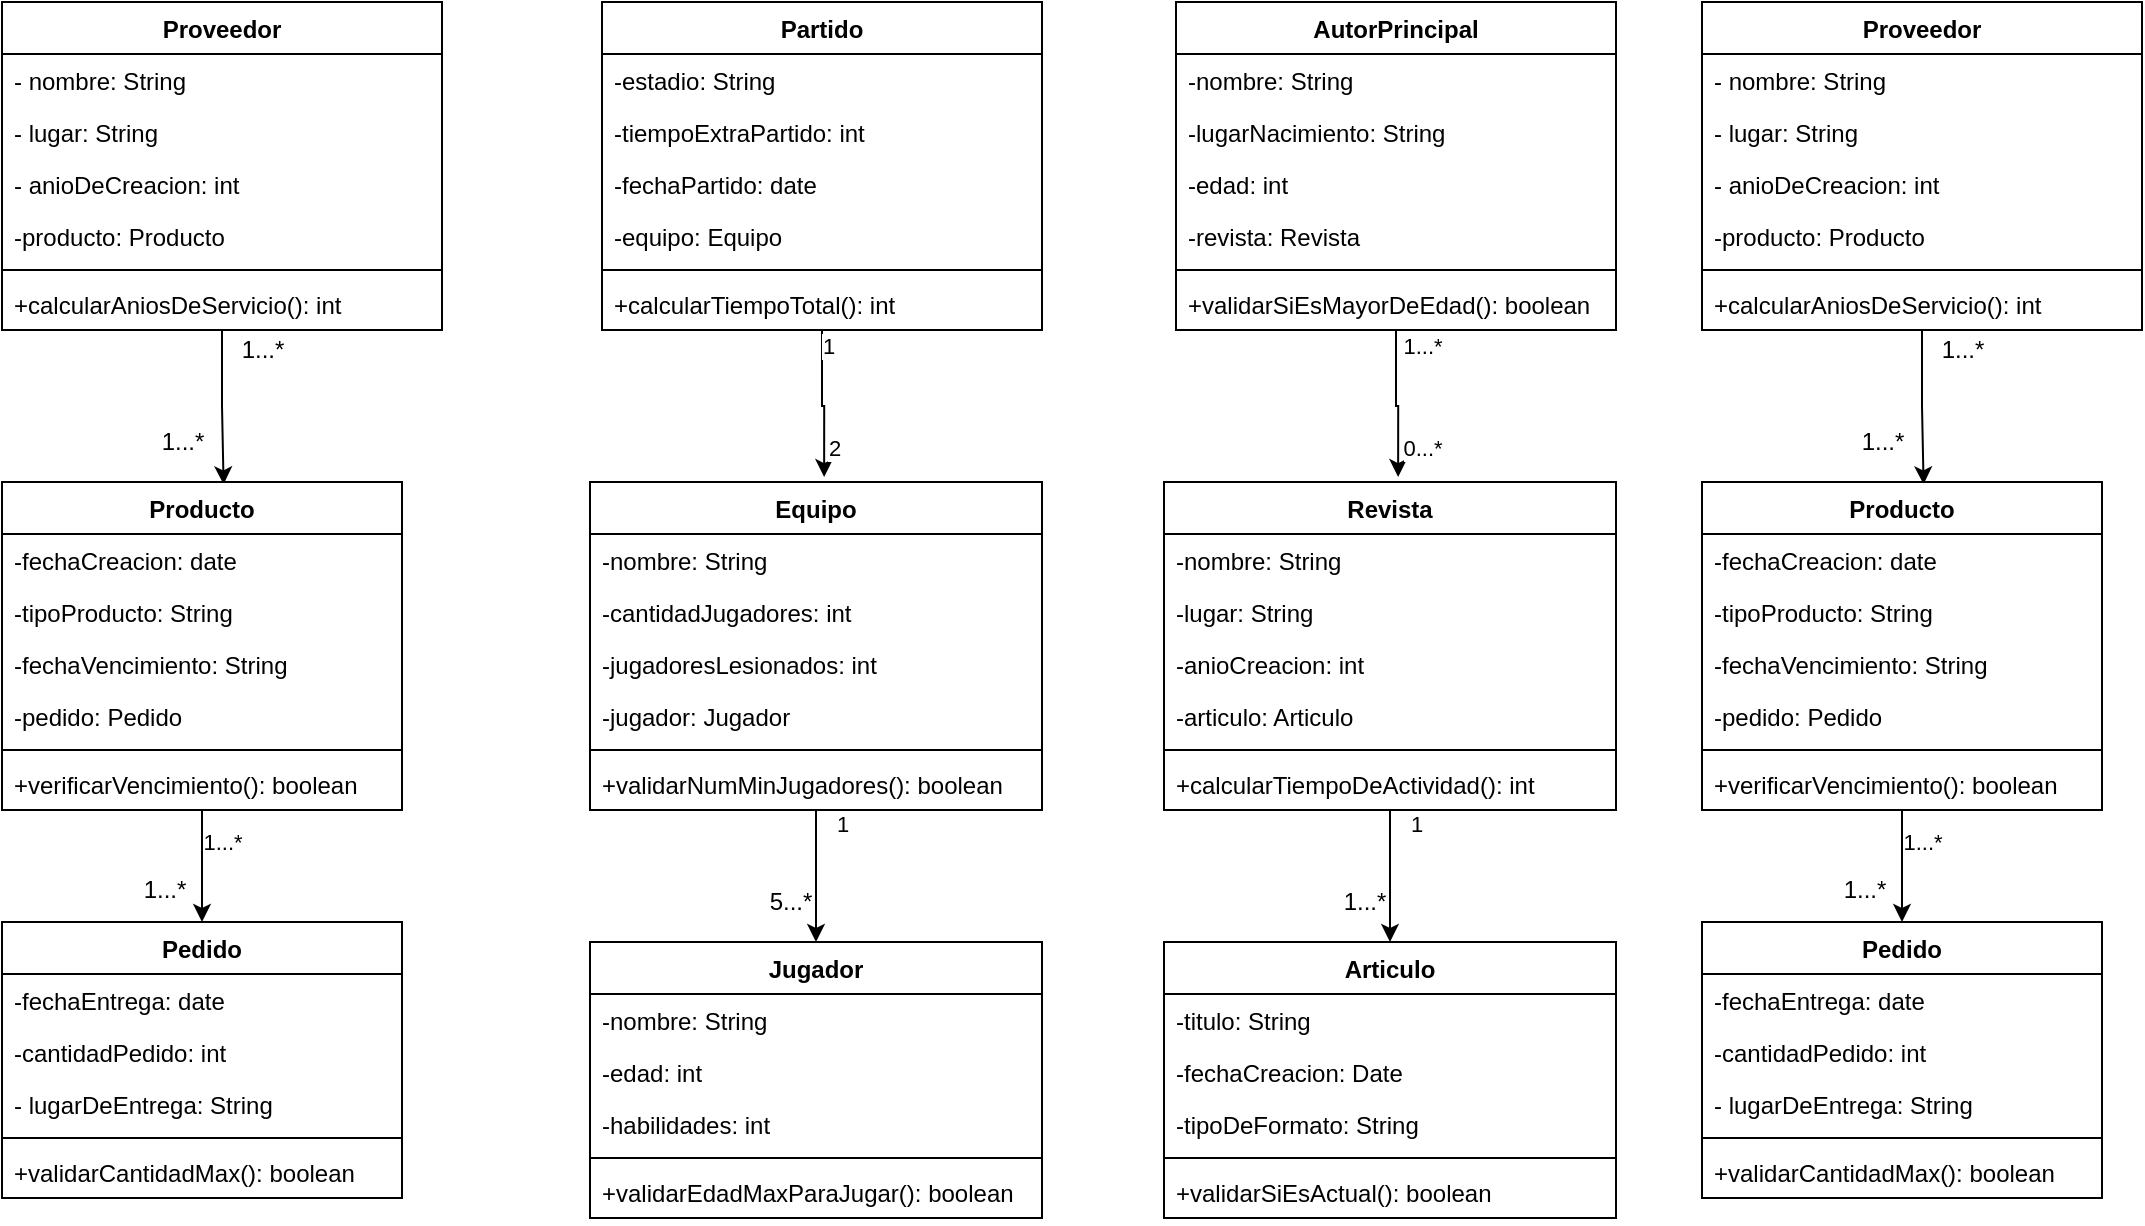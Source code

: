 <mxfile version="17.4.6" type="github">
  <diagram id="UPkm243dPNKYmcTIRX3A" name="Page-1">
    <mxGraphModel dx="1663" dy="913" grid="1" gridSize="10" guides="1" tooltips="1" connect="1" arrows="1" fold="1" page="1" pageScale="1" pageWidth="827" pageHeight="1169" math="0" shadow="0">
      <root>
        <mxCell id="0" />
        <mxCell id="1" parent="0" />
        <mxCell id="i_6UZvl-7VTedW_PygSo-46" style="edgeStyle=orthogonalEdgeStyle;rounded=0;orthogonalLoop=1;jettySize=auto;html=1;entryX=0.554;entryY=0.007;entryDx=0;entryDy=0;entryPerimeter=0;" edge="1" parent="1" source="i_6UZvl-7VTedW_PygSo-1" target="i_6UZvl-7VTedW_PygSo-5">
          <mxGeometry relative="1" as="geometry" />
        </mxCell>
        <mxCell id="i_6UZvl-7VTedW_PygSo-1" value="Proveedor" style="swimlane;fontStyle=1;align=center;verticalAlign=top;childLayout=stackLayout;horizontal=1;startSize=26;horizontalStack=0;resizeParent=1;resizeParentMax=0;resizeLast=0;collapsible=1;marginBottom=0;" vertex="1" parent="1">
          <mxGeometry x="20" y="30" width="220" height="164" as="geometry" />
        </mxCell>
        <mxCell id="i_6UZvl-7VTedW_PygSo-14" value="- nombre: String" style="text;strokeColor=none;fillColor=none;align=left;verticalAlign=top;spacingLeft=4;spacingRight=4;overflow=hidden;rotatable=0;points=[[0,0.5],[1,0.5]];portConstraint=eastwest;" vertex="1" parent="i_6UZvl-7VTedW_PygSo-1">
          <mxGeometry y="26" width="220" height="26" as="geometry" />
        </mxCell>
        <mxCell id="i_6UZvl-7VTedW_PygSo-13" value="- lugar: String" style="text;strokeColor=none;fillColor=none;align=left;verticalAlign=top;spacingLeft=4;spacingRight=4;overflow=hidden;rotatable=0;points=[[0,0.5],[1,0.5]];portConstraint=eastwest;" vertex="1" parent="i_6UZvl-7VTedW_PygSo-1">
          <mxGeometry y="52" width="220" height="26" as="geometry" />
        </mxCell>
        <mxCell id="i_6UZvl-7VTedW_PygSo-15" value="- anioDeCreacion: int" style="text;strokeColor=none;fillColor=none;align=left;verticalAlign=top;spacingLeft=4;spacingRight=4;overflow=hidden;rotatable=0;points=[[0,0.5],[1,0.5]];portConstraint=eastwest;" vertex="1" parent="i_6UZvl-7VTedW_PygSo-1">
          <mxGeometry y="78" width="220" height="26" as="geometry" />
        </mxCell>
        <mxCell id="i_6UZvl-7VTedW_PygSo-23" value="-producto: Producto" style="text;strokeColor=none;fillColor=none;align=left;verticalAlign=top;spacingLeft=4;spacingRight=4;overflow=hidden;rotatable=0;points=[[0,0.5],[1,0.5]];portConstraint=eastwest;" vertex="1" parent="i_6UZvl-7VTedW_PygSo-1">
          <mxGeometry y="104" width="220" height="26" as="geometry" />
        </mxCell>
        <mxCell id="i_6UZvl-7VTedW_PygSo-3" value="" style="line;strokeWidth=1;fillColor=none;align=left;verticalAlign=middle;spacingTop=-1;spacingLeft=3;spacingRight=3;rotatable=0;labelPosition=right;points=[];portConstraint=eastwest;" vertex="1" parent="i_6UZvl-7VTedW_PygSo-1">
          <mxGeometry y="130" width="220" height="8" as="geometry" />
        </mxCell>
        <mxCell id="i_6UZvl-7VTedW_PygSo-4" value="+calcularAniosDeServicio(): int" style="text;strokeColor=none;fillColor=none;align=left;verticalAlign=top;spacingLeft=4;spacingRight=4;overflow=hidden;rotatable=0;points=[[0,0.5],[1,0.5]];portConstraint=eastwest;" vertex="1" parent="i_6UZvl-7VTedW_PygSo-1">
          <mxGeometry y="138" width="220" height="26" as="geometry" />
        </mxCell>
        <mxCell id="i_6UZvl-7VTedW_PygSo-47" style="edgeStyle=orthogonalEdgeStyle;rounded=0;orthogonalLoop=1;jettySize=auto;html=1;entryX=0.5;entryY=0;entryDx=0;entryDy=0;" edge="1" parent="1" source="i_6UZvl-7VTedW_PygSo-5" target="i_6UZvl-7VTedW_PygSo-9">
          <mxGeometry relative="1" as="geometry" />
        </mxCell>
        <mxCell id="i_6UZvl-7VTedW_PygSo-50" value="1...*" style="edgeLabel;html=1;align=center;verticalAlign=middle;resizable=0;points=[];" vertex="1" connectable="0" parent="i_6UZvl-7VTedW_PygSo-47">
          <mxGeometry x="-0.794" y="2" relative="1" as="geometry">
            <mxPoint x="8" y="10" as="offset" />
          </mxGeometry>
        </mxCell>
        <mxCell id="i_6UZvl-7VTedW_PygSo-5" value="Producto" style="swimlane;fontStyle=1;align=center;verticalAlign=top;childLayout=stackLayout;horizontal=1;startSize=26;horizontalStack=0;resizeParent=1;resizeParentMax=0;resizeLast=0;collapsible=1;marginBottom=0;" vertex="1" parent="1">
          <mxGeometry x="20" y="270" width="200" height="164" as="geometry" />
        </mxCell>
        <mxCell id="i_6UZvl-7VTedW_PygSo-16" value="-fechaCreacion: date" style="text;strokeColor=none;fillColor=none;align=left;verticalAlign=top;spacingLeft=4;spacingRight=4;overflow=hidden;rotatable=0;points=[[0,0.5],[1,0.5]];portConstraint=eastwest;" vertex="1" parent="i_6UZvl-7VTedW_PygSo-5">
          <mxGeometry y="26" width="200" height="26" as="geometry" />
        </mxCell>
        <mxCell id="i_6UZvl-7VTedW_PygSo-17" value="-tipoProducto: String " style="text;strokeColor=none;fillColor=none;align=left;verticalAlign=top;spacingLeft=4;spacingRight=4;overflow=hidden;rotatable=0;points=[[0,0.5],[1,0.5]];portConstraint=eastwest;" vertex="1" parent="i_6UZvl-7VTedW_PygSo-5">
          <mxGeometry y="52" width="200" height="26" as="geometry" />
        </mxCell>
        <mxCell id="i_6UZvl-7VTedW_PygSo-6" value="-fechaVencimiento: String" style="text;strokeColor=none;fillColor=none;align=left;verticalAlign=top;spacingLeft=4;spacingRight=4;overflow=hidden;rotatable=0;points=[[0,0.5],[1,0.5]];portConstraint=eastwest;" vertex="1" parent="i_6UZvl-7VTedW_PygSo-5">
          <mxGeometry y="78" width="200" height="26" as="geometry" />
        </mxCell>
        <mxCell id="i_6UZvl-7VTedW_PygSo-24" value="-pedido: Pedido" style="text;strokeColor=none;fillColor=none;align=left;verticalAlign=top;spacingLeft=4;spacingRight=4;overflow=hidden;rotatable=0;points=[[0,0.5],[1,0.5]];portConstraint=eastwest;" vertex="1" parent="i_6UZvl-7VTedW_PygSo-5">
          <mxGeometry y="104" width="200" height="26" as="geometry" />
        </mxCell>
        <mxCell id="i_6UZvl-7VTedW_PygSo-7" value="" style="line;strokeWidth=1;fillColor=none;align=left;verticalAlign=middle;spacingTop=-1;spacingLeft=3;spacingRight=3;rotatable=0;labelPosition=right;points=[];portConstraint=eastwest;" vertex="1" parent="i_6UZvl-7VTedW_PygSo-5">
          <mxGeometry y="130" width="200" height="8" as="geometry" />
        </mxCell>
        <mxCell id="i_6UZvl-7VTedW_PygSo-8" value="+verificarVencimiento(): boolean" style="text;strokeColor=none;fillColor=none;align=left;verticalAlign=top;spacingLeft=4;spacingRight=4;overflow=hidden;rotatable=0;points=[[0,0.5],[1,0.5]];portConstraint=eastwest;" vertex="1" parent="i_6UZvl-7VTedW_PygSo-5">
          <mxGeometry y="138" width="200" height="26" as="geometry" />
        </mxCell>
        <mxCell id="i_6UZvl-7VTedW_PygSo-9" value="Pedido" style="swimlane;fontStyle=1;align=center;verticalAlign=top;childLayout=stackLayout;horizontal=1;startSize=26;horizontalStack=0;resizeParent=1;resizeParentMax=0;resizeLast=0;collapsible=1;marginBottom=0;" vertex="1" parent="1">
          <mxGeometry x="20" y="490" width="200" height="138" as="geometry" />
        </mxCell>
        <mxCell id="i_6UZvl-7VTedW_PygSo-18" value="-fechaEntrega: date" style="text;strokeColor=none;fillColor=none;align=left;verticalAlign=top;spacingLeft=4;spacingRight=4;overflow=hidden;rotatable=0;points=[[0,0.5],[1,0.5]];portConstraint=eastwest;" vertex="1" parent="i_6UZvl-7VTedW_PygSo-9">
          <mxGeometry y="26" width="200" height="26" as="geometry" />
        </mxCell>
        <mxCell id="i_6UZvl-7VTedW_PygSo-19" value="-cantidadPedido: int" style="text;strokeColor=none;fillColor=none;align=left;verticalAlign=top;spacingLeft=4;spacingRight=4;overflow=hidden;rotatable=0;points=[[0,0.5],[1,0.5]];portConstraint=eastwest;" vertex="1" parent="i_6UZvl-7VTedW_PygSo-9">
          <mxGeometry y="52" width="200" height="26" as="geometry" />
        </mxCell>
        <mxCell id="i_6UZvl-7VTedW_PygSo-10" value="- lugarDeEntrega: String " style="text;strokeColor=none;fillColor=none;align=left;verticalAlign=top;spacingLeft=4;spacingRight=4;overflow=hidden;rotatable=0;points=[[0,0.5],[1,0.5]];portConstraint=eastwest;" vertex="1" parent="i_6UZvl-7VTedW_PygSo-9">
          <mxGeometry y="78" width="200" height="26" as="geometry" />
        </mxCell>
        <mxCell id="i_6UZvl-7VTedW_PygSo-11" value="" style="line;strokeWidth=1;fillColor=none;align=left;verticalAlign=middle;spacingTop=-1;spacingLeft=3;spacingRight=3;rotatable=0;labelPosition=right;points=[];portConstraint=eastwest;" vertex="1" parent="i_6UZvl-7VTedW_PygSo-9">
          <mxGeometry y="104" width="200" height="8" as="geometry" />
        </mxCell>
        <mxCell id="i_6UZvl-7VTedW_PygSo-12" value="+validarCantidadMax(): boolean" style="text;strokeColor=none;fillColor=none;align=left;verticalAlign=top;spacingLeft=4;spacingRight=4;overflow=hidden;rotatable=0;points=[[0,0.5],[1,0.5]];portConstraint=eastwest;" vertex="1" parent="i_6UZvl-7VTedW_PygSo-9">
          <mxGeometry y="112" width="200" height="26" as="geometry" />
        </mxCell>
        <mxCell id="i_6UZvl-7VTedW_PygSo-53" style="edgeStyle=orthogonalEdgeStyle;rounded=0;orthogonalLoop=1;jettySize=auto;html=1;entryX=0.518;entryY=-0.015;entryDx=0;entryDy=0;entryPerimeter=0;" edge="1" parent="1" source="i_6UZvl-7VTedW_PygSo-26" target="i_6UZvl-7VTedW_PygSo-33">
          <mxGeometry relative="1" as="geometry">
            <mxPoint x="430" y="250" as="targetPoint" />
          </mxGeometry>
        </mxCell>
        <mxCell id="i_6UZvl-7VTedW_PygSo-54" value="1" style="edgeLabel;html=1;align=center;verticalAlign=middle;resizable=0;points=[];" vertex="1" connectable="0" parent="i_6UZvl-7VTedW_PygSo-53">
          <mxGeometry x="-0.796" y="3" relative="1" as="geometry">
            <mxPoint as="offset" />
          </mxGeometry>
        </mxCell>
        <mxCell id="i_6UZvl-7VTedW_PygSo-55" value="2" style="edgeLabel;html=1;align=center;verticalAlign=middle;resizable=0;points=[];" vertex="1" connectable="0" parent="i_6UZvl-7VTedW_PygSo-53">
          <mxGeometry x="0.597" y="5" relative="1" as="geometry">
            <mxPoint as="offset" />
          </mxGeometry>
        </mxCell>
        <mxCell id="i_6UZvl-7VTedW_PygSo-26" value="Partido" style="swimlane;fontStyle=1;align=center;verticalAlign=top;childLayout=stackLayout;horizontal=1;startSize=26;horizontalStack=0;resizeParent=1;resizeParentMax=0;resizeLast=0;collapsible=1;marginBottom=0;" vertex="1" parent="1">
          <mxGeometry x="320" y="30" width="220" height="164" as="geometry" />
        </mxCell>
        <mxCell id="i_6UZvl-7VTedW_PygSo-27" value="-estadio: String" style="text;strokeColor=none;fillColor=none;align=left;verticalAlign=top;spacingLeft=4;spacingRight=4;overflow=hidden;rotatable=0;points=[[0,0.5],[1,0.5]];portConstraint=eastwest;" vertex="1" parent="i_6UZvl-7VTedW_PygSo-26">
          <mxGeometry y="26" width="220" height="26" as="geometry" />
        </mxCell>
        <mxCell id="i_6UZvl-7VTedW_PygSo-28" value="-tiempoExtraPartido: int" style="text;strokeColor=none;fillColor=none;align=left;verticalAlign=top;spacingLeft=4;spacingRight=4;overflow=hidden;rotatable=0;points=[[0,0.5],[1,0.5]];portConstraint=eastwest;" vertex="1" parent="i_6UZvl-7VTedW_PygSo-26">
          <mxGeometry y="52" width="220" height="26" as="geometry" />
        </mxCell>
        <mxCell id="i_6UZvl-7VTedW_PygSo-29" value="-fechaPartido: date" style="text;strokeColor=none;fillColor=none;align=left;verticalAlign=top;spacingLeft=4;spacingRight=4;overflow=hidden;rotatable=0;points=[[0,0.5],[1,0.5]];portConstraint=eastwest;" vertex="1" parent="i_6UZvl-7VTedW_PygSo-26">
          <mxGeometry y="78" width="220" height="26" as="geometry" />
        </mxCell>
        <mxCell id="i_6UZvl-7VTedW_PygSo-30" value="-equipo: Equipo" style="text;strokeColor=none;fillColor=none;align=left;verticalAlign=top;spacingLeft=4;spacingRight=4;overflow=hidden;rotatable=0;points=[[0,0.5],[1,0.5]];portConstraint=eastwest;" vertex="1" parent="i_6UZvl-7VTedW_PygSo-26">
          <mxGeometry y="104" width="220" height="26" as="geometry" />
        </mxCell>
        <mxCell id="i_6UZvl-7VTedW_PygSo-31" value="" style="line;strokeWidth=1;fillColor=none;align=left;verticalAlign=middle;spacingTop=-1;spacingLeft=3;spacingRight=3;rotatable=0;labelPosition=right;points=[];portConstraint=eastwest;" vertex="1" parent="i_6UZvl-7VTedW_PygSo-26">
          <mxGeometry y="130" width="220" height="8" as="geometry" />
        </mxCell>
        <mxCell id="i_6UZvl-7VTedW_PygSo-32" value="+calcularTiempoTotal(): int" style="text;strokeColor=none;fillColor=none;align=left;verticalAlign=top;spacingLeft=4;spacingRight=4;overflow=hidden;rotatable=0;points=[[0,0.5],[1,0.5]];portConstraint=eastwest;" vertex="1" parent="i_6UZvl-7VTedW_PygSo-26">
          <mxGeometry y="138" width="220" height="26" as="geometry" />
        </mxCell>
        <mxCell id="i_6UZvl-7VTedW_PygSo-56" style="edgeStyle=orthogonalEdgeStyle;rounded=0;orthogonalLoop=1;jettySize=auto;html=1;entryX=0.5;entryY=0;entryDx=0;entryDy=0;" edge="1" parent="1" source="i_6UZvl-7VTedW_PygSo-33" target="i_6UZvl-7VTedW_PygSo-40">
          <mxGeometry relative="1" as="geometry" />
        </mxCell>
        <mxCell id="i_6UZvl-7VTedW_PygSo-57" value="1" style="edgeLabel;html=1;align=center;verticalAlign=middle;resizable=0;points=[];" vertex="1" connectable="0" parent="i_6UZvl-7VTedW_PygSo-56">
          <mxGeometry x="-0.783" y="3" relative="1" as="geometry">
            <mxPoint x="10" as="offset" />
          </mxGeometry>
        </mxCell>
        <mxCell id="i_6UZvl-7VTedW_PygSo-33" value="Equipo" style="swimlane;fontStyle=1;align=center;verticalAlign=top;childLayout=stackLayout;horizontal=1;startSize=26;horizontalStack=0;resizeParent=1;resizeParentMax=0;resizeLast=0;collapsible=1;marginBottom=0;" vertex="1" parent="1">
          <mxGeometry x="314" y="270" width="226" height="164" as="geometry" />
        </mxCell>
        <mxCell id="i_6UZvl-7VTedW_PygSo-34" value="-nombre: String " style="text;strokeColor=none;fillColor=none;align=left;verticalAlign=top;spacingLeft=4;spacingRight=4;overflow=hidden;rotatable=0;points=[[0,0.5],[1,0.5]];portConstraint=eastwest;" vertex="1" parent="i_6UZvl-7VTedW_PygSo-33">
          <mxGeometry y="26" width="226" height="26" as="geometry" />
        </mxCell>
        <mxCell id="i_6UZvl-7VTedW_PygSo-35" value="-cantidadJugadores: int" style="text;strokeColor=none;fillColor=none;align=left;verticalAlign=top;spacingLeft=4;spacingRight=4;overflow=hidden;rotatable=0;points=[[0,0.5],[1,0.5]];portConstraint=eastwest;" vertex="1" parent="i_6UZvl-7VTedW_PygSo-33">
          <mxGeometry y="52" width="226" height="26" as="geometry" />
        </mxCell>
        <mxCell id="i_6UZvl-7VTedW_PygSo-36" value="-jugadoresLesionados: int" style="text;strokeColor=none;fillColor=none;align=left;verticalAlign=top;spacingLeft=4;spacingRight=4;overflow=hidden;rotatable=0;points=[[0,0.5],[1,0.5]];portConstraint=eastwest;" vertex="1" parent="i_6UZvl-7VTedW_PygSo-33">
          <mxGeometry y="78" width="226" height="26" as="geometry" />
        </mxCell>
        <mxCell id="i_6UZvl-7VTedW_PygSo-37" value="-jugador: Jugador" style="text;strokeColor=none;fillColor=none;align=left;verticalAlign=top;spacingLeft=4;spacingRight=4;overflow=hidden;rotatable=0;points=[[0,0.5],[1,0.5]];portConstraint=eastwest;" vertex="1" parent="i_6UZvl-7VTedW_PygSo-33">
          <mxGeometry y="104" width="226" height="26" as="geometry" />
        </mxCell>
        <mxCell id="i_6UZvl-7VTedW_PygSo-38" value="" style="line;strokeWidth=1;fillColor=none;align=left;verticalAlign=middle;spacingTop=-1;spacingLeft=3;spacingRight=3;rotatable=0;labelPosition=right;points=[];portConstraint=eastwest;" vertex="1" parent="i_6UZvl-7VTedW_PygSo-33">
          <mxGeometry y="130" width="226" height="8" as="geometry" />
        </mxCell>
        <mxCell id="i_6UZvl-7VTedW_PygSo-39" value="+validarNumMinJugadores(): boolean" style="text;strokeColor=none;fillColor=none;align=left;verticalAlign=top;spacingLeft=4;spacingRight=4;overflow=hidden;rotatable=0;points=[[0,0.5],[1,0.5]];portConstraint=eastwest;" vertex="1" parent="i_6UZvl-7VTedW_PygSo-33">
          <mxGeometry y="138" width="226" height="26" as="geometry" />
        </mxCell>
        <mxCell id="i_6UZvl-7VTedW_PygSo-40" value="Jugador" style="swimlane;fontStyle=1;align=center;verticalAlign=top;childLayout=stackLayout;horizontal=1;startSize=26;horizontalStack=0;resizeParent=1;resizeParentMax=0;resizeLast=0;collapsible=1;marginBottom=0;" vertex="1" parent="1">
          <mxGeometry x="314" y="500" width="226" height="138" as="geometry" />
        </mxCell>
        <mxCell id="i_6UZvl-7VTedW_PygSo-41" value="-nombre: String" style="text;strokeColor=none;fillColor=none;align=left;verticalAlign=top;spacingLeft=4;spacingRight=4;overflow=hidden;rotatable=0;points=[[0,0.5],[1,0.5]];portConstraint=eastwest;" vertex="1" parent="i_6UZvl-7VTedW_PygSo-40">
          <mxGeometry y="26" width="226" height="26" as="geometry" />
        </mxCell>
        <mxCell id="i_6UZvl-7VTedW_PygSo-42" value="-edad: int" style="text;strokeColor=none;fillColor=none;align=left;verticalAlign=top;spacingLeft=4;spacingRight=4;overflow=hidden;rotatable=0;points=[[0,0.5],[1,0.5]];portConstraint=eastwest;" vertex="1" parent="i_6UZvl-7VTedW_PygSo-40">
          <mxGeometry y="52" width="226" height="26" as="geometry" />
        </mxCell>
        <mxCell id="i_6UZvl-7VTedW_PygSo-43" value="-habilidades: int" style="text;strokeColor=none;fillColor=none;align=left;verticalAlign=top;spacingLeft=4;spacingRight=4;overflow=hidden;rotatable=0;points=[[0,0.5],[1,0.5]];portConstraint=eastwest;" vertex="1" parent="i_6UZvl-7VTedW_PygSo-40">
          <mxGeometry y="78" width="226" height="26" as="geometry" />
        </mxCell>
        <mxCell id="i_6UZvl-7VTedW_PygSo-44" value="" style="line;strokeWidth=1;fillColor=none;align=left;verticalAlign=middle;spacingTop=-1;spacingLeft=3;spacingRight=3;rotatable=0;labelPosition=right;points=[];portConstraint=eastwest;" vertex="1" parent="i_6UZvl-7VTedW_PygSo-40">
          <mxGeometry y="104" width="226" height="8" as="geometry" />
        </mxCell>
        <mxCell id="i_6UZvl-7VTedW_PygSo-45" value="+validarEdadMaxParaJugar(): boolean" style="text;strokeColor=none;fillColor=none;align=left;verticalAlign=top;spacingLeft=4;spacingRight=4;overflow=hidden;rotatable=0;points=[[0,0.5],[1,0.5]];portConstraint=eastwest;" vertex="1" parent="i_6UZvl-7VTedW_PygSo-40">
          <mxGeometry y="112" width="226" height="26" as="geometry" />
        </mxCell>
        <mxCell id="i_6UZvl-7VTedW_PygSo-48" value="1...*" style="text;html=1;align=center;verticalAlign=middle;resizable=0;points=[];autosize=1;strokeColor=none;fillColor=none;" vertex="1" parent="1">
          <mxGeometry x="130" y="194" width="40" height="20" as="geometry" />
        </mxCell>
        <mxCell id="i_6UZvl-7VTedW_PygSo-49" value="1...*" style="text;html=1;align=center;verticalAlign=middle;resizable=0;points=[];autosize=1;strokeColor=none;fillColor=none;" vertex="1" parent="1">
          <mxGeometry x="90" y="240" width="40" height="20" as="geometry" />
        </mxCell>
        <mxCell id="i_6UZvl-7VTedW_PygSo-51" value="1...*" style="text;html=1;align=center;verticalAlign=middle;resizable=0;points=[];autosize=1;strokeColor=none;fillColor=none;" vertex="1" parent="1">
          <mxGeometry x="81" y="464" width="40" height="20" as="geometry" />
        </mxCell>
        <mxCell id="i_6UZvl-7VTedW_PygSo-58" value="5...*" style="text;html=1;align=center;verticalAlign=middle;resizable=0;points=[];autosize=1;strokeColor=none;fillColor=none;" vertex="1" parent="1">
          <mxGeometry x="394" y="470" width="40" height="20" as="geometry" />
        </mxCell>
        <mxCell id="i_6UZvl-7VTedW_PygSo-59" style="edgeStyle=orthogonalEdgeStyle;rounded=0;orthogonalLoop=1;jettySize=auto;html=1;entryX=0.518;entryY=-0.015;entryDx=0;entryDy=0;entryPerimeter=0;" edge="1" parent="1" source="i_6UZvl-7VTedW_PygSo-62" target="i_6UZvl-7VTedW_PygSo-71">
          <mxGeometry relative="1" as="geometry">
            <mxPoint x="717" y="250" as="targetPoint" />
          </mxGeometry>
        </mxCell>
        <mxCell id="i_6UZvl-7VTedW_PygSo-60" value="1...*" style="edgeLabel;html=1;align=center;verticalAlign=middle;resizable=0;points=[];" vertex="1" connectable="0" parent="i_6UZvl-7VTedW_PygSo-59">
          <mxGeometry x="-0.796" y="3" relative="1" as="geometry">
            <mxPoint x="10" as="offset" />
          </mxGeometry>
        </mxCell>
        <mxCell id="i_6UZvl-7VTedW_PygSo-61" value="0...*" style="edgeLabel;html=1;align=center;verticalAlign=middle;resizable=0;points=[];" vertex="1" connectable="0" parent="i_6UZvl-7VTedW_PygSo-59">
          <mxGeometry x="0.597" y="5" relative="1" as="geometry">
            <mxPoint x="7" as="offset" />
          </mxGeometry>
        </mxCell>
        <mxCell id="i_6UZvl-7VTedW_PygSo-62" value="AutorPrincipal" style="swimlane;fontStyle=1;align=center;verticalAlign=top;childLayout=stackLayout;horizontal=1;startSize=26;horizontalStack=0;resizeParent=1;resizeParentMax=0;resizeLast=0;collapsible=1;marginBottom=0;" vertex="1" parent="1">
          <mxGeometry x="607" y="30" width="220" height="164" as="geometry" />
        </mxCell>
        <mxCell id="i_6UZvl-7VTedW_PygSo-63" value="-nombre: String" style="text;strokeColor=none;fillColor=none;align=left;verticalAlign=top;spacingLeft=4;spacingRight=4;overflow=hidden;rotatable=0;points=[[0,0.5],[1,0.5]];portConstraint=eastwest;" vertex="1" parent="i_6UZvl-7VTedW_PygSo-62">
          <mxGeometry y="26" width="220" height="26" as="geometry" />
        </mxCell>
        <mxCell id="i_6UZvl-7VTedW_PygSo-64" value="-lugarNacimiento: String" style="text;strokeColor=none;fillColor=none;align=left;verticalAlign=top;spacingLeft=4;spacingRight=4;overflow=hidden;rotatable=0;points=[[0,0.5],[1,0.5]];portConstraint=eastwest;" vertex="1" parent="i_6UZvl-7VTedW_PygSo-62">
          <mxGeometry y="52" width="220" height="26" as="geometry" />
        </mxCell>
        <mxCell id="i_6UZvl-7VTedW_PygSo-65" value="-edad: int" style="text;strokeColor=none;fillColor=none;align=left;verticalAlign=top;spacingLeft=4;spacingRight=4;overflow=hidden;rotatable=0;points=[[0,0.5],[1,0.5]];portConstraint=eastwest;" vertex="1" parent="i_6UZvl-7VTedW_PygSo-62">
          <mxGeometry y="78" width="220" height="26" as="geometry" />
        </mxCell>
        <mxCell id="i_6UZvl-7VTedW_PygSo-66" value="-revista: Revista" style="text;strokeColor=none;fillColor=none;align=left;verticalAlign=top;spacingLeft=4;spacingRight=4;overflow=hidden;rotatable=0;points=[[0,0.5],[1,0.5]];portConstraint=eastwest;" vertex="1" parent="i_6UZvl-7VTedW_PygSo-62">
          <mxGeometry y="104" width="220" height="26" as="geometry" />
        </mxCell>
        <mxCell id="i_6UZvl-7VTedW_PygSo-67" value="" style="line;strokeWidth=1;fillColor=none;align=left;verticalAlign=middle;spacingTop=-1;spacingLeft=3;spacingRight=3;rotatable=0;labelPosition=right;points=[];portConstraint=eastwest;" vertex="1" parent="i_6UZvl-7VTedW_PygSo-62">
          <mxGeometry y="130" width="220" height="8" as="geometry" />
        </mxCell>
        <mxCell id="i_6UZvl-7VTedW_PygSo-68" value="+validarSiEsMayorDeEdad(): boolean" style="text;strokeColor=none;fillColor=none;align=left;verticalAlign=top;spacingLeft=4;spacingRight=4;overflow=hidden;rotatable=0;points=[[0,0.5],[1,0.5]];portConstraint=eastwest;" vertex="1" parent="i_6UZvl-7VTedW_PygSo-62">
          <mxGeometry y="138" width="220" height="26" as="geometry" />
        </mxCell>
        <mxCell id="i_6UZvl-7VTedW_PygSo-69" style="edgeStyle=orthogonalEdgeStyle;rounded=0;orthogonalLoop=1;jettySize=auto;html=1;entryX=0.5;entryY=0;entryDx=0;entryDy=0;" edge="1" parent="1" source="i_6UZvl-7VTedW_PygSo-71" target="i_6UZvl-7VTedW_PygSo-78">
          <mxGeometry relative="1" as="geometry" />
        </mxCell>
        <mxCell id="i_6UZvl-7VTedW_PygSo-70" value="1" style="edgeLabel;html=1;align=center;verticalAlign=middle;resizable=0;points=[];" vertex="1" connectable="0" parent="i_6UZvl-7VTedW_PygSo-69">
          <mxGeometry x="-0.783" y="3" relative="1" as="geometry">
            <mxPoint x="10" as="offset" />
          </mxGeometry>
        </mxCell>
        <mxCell id="i_6UZvl-7VTedW_PygSo-71" value="Revista" style="swimlane;fontStyle=1;align=center;verticalAlign=top;childLayout=stackLayout;horizontal=1;startSize=26;horizontalStack=0;resizeParent=1;resizeParentMax=0;resizeLast=0;collapsible=1;marginBottom=0;" vertex="1" parent="1">
          <mxGeometry x="601" y="270" width="226" height="164" as="geometry" />
        </mxCell>
        <mxCell id="i_6UZvl-7VTedW_PygSo-72" value="-nombre: String " style="text;strokeColor=none;fillColor=none;align=left;verticalAlign=top;spacingLeft=4;spacingRight=4;overflow=hidden;rotatable=0;points=[[0,0.5],[1,0.5]];portConstraint=eastwest;" vertex="1" parent="i_6UZvl-7VTedW_PygSo-71">
          <mxGeometry y="26" width="226" height="26" as="geometry" />
        </mxCell>
        <mxCell id="i_6UZvl-7VTedW_PygSo-73" value="-lugar: String" style="text;strokeColor=none;fillColor=none;align=left;verticalAlign=top;spacingLeft=4;spacingRight=4;overflow=hidden;rotatable=0;points=[[0,0.5],[1,0.5]];portConstraint=eastwest;" vertex="1" parent="i_6UZvl-7VTedW_PygSo-71">
          <mxGeometry y="52" width="226" height="26" as="geometry" />
        </mxCell>
        <mxCell id="i_6UZvl-7VTedW_PygSo-74" value="-anioCreacion: int" style="text;strokeColor=none;fillColor=none;align=left;verticalAlign=top;spacingLeft=4;spacingRight=4;overflow=hidden;rotatable=0;points=[[0,0.5],[1,0.5]];portConstraint=eastwest;" vertex="1" parent="i_6UZvl-7VTedW_PygSo-71">
          <mxGeometry y="78" width="226" height="26" as="geometry" />
        </mxCell>
        <mxCell id="i_6UZvl-7VTedW_PygSo-75" value="-articulo: Articulo" style="text;strokeColor=none;fillColor=none;align=left;verticalAlign=top;spacingLeft=4;spacingRight=4;overflow=hidden;rotatable=0;points=[[0,0.5],[1,0.5]];portConstraint=eastwest;" vertex="1" parent="i_6UZvl-7VTedW_PygSo-71">
          <mxGeometry y="104" width="226" height="26" as="geometry" />
        </mxCell>
        <mxCell id="i_6UZvl-7VTedW_PygSo-76" value="" style="line;strokeWidth=1;fillColor=none;align=left;verticalAlign=middle;spacingTop=-1;spacingLeft=3;spacingRight=3;rotatable=0;labelPosition=right;points=[];portConstraint=eastwest;" vertex="1" parent="i_6UZvl-7VTedW_PygSo-71">
          <mxGeometry y="130" width="226" height="8" as="geometry" />
        </mxCell>
        <mxCell id="i_6UZvl-7VTedW_PygSo-77" value="+calcularTiempoDeActividad(): int" style="text;strokeColor=none;fillColor=none;align=left;verticalAlign=top;spacingLeft=4;spacingRight=4;overflow=hidden;rotatable=0;points=[[0,0.5],[1,0.5]];portConstraint=eastwest;" vertex="1" parent="i_6UZvl-7VTedW_PygSo-71">
          <mxGeometry y="138" width="226" height="26" as="geometry" />
        </mxCell>
        <mxCell id="i_6UZvl-7VTedW_PygSo-78" value="Articulo" style="swimlane;fontStyle=1;align=center;verticalAlign=top;childLayout=stackLayout;horizontal=1;startSize=26;horizontalStack=0;resizeParent=1;resizeParentMax=0;resizeLast=0;collapsible=1;marginBottom=0;" vertex="1" parent="1">
          <mxGeometry x="601" y="500" width="226" height="138" as="geometry" />
        </mxCell>
        <mxCell id="i_6UZvl-7VTedW_PygSo-79" value="-titulo: String" style="text;strokeColor=none;fillColor=none;align=left;verticalAlign=top;spacingLeft=4;spacingRight=4;overflow=hidden;rotatable=0;points=[[0,0.5],[1,0.5]];portConstraint=eastwest;" vertex="1" parent="i_6UZvl-7VTedW_PygSo-78">
          <mxGeometry y="26" width="226" height="26" as="geometry" />
        </mxCell>
        <mxCell id="i_6UZvl-7VTedW_PygSo-80" value="-fechaCreacion: Date" style="text;strokeColor=none;fillColor=none;align=left;verticalAlign=top;spacingLeft=4;spacingRight=4;overflow=hidden;rotatable=0;points=[[0,0.5],[1,0.5]];portConstraint=eastwest;" vertex="1" parent="i_6UZvl-7VTedW_PygSo-78">
          <mxGeometry y="52" width="226" height="26" as="geometry" />
        </mxCell>
        <mxCell id="i_6UZvl-7VTedW_PygSo-81" value="-tipoDeFormato: String" style="text;strokeColor=none;fillColor=none;align=left;verticalAlign=top;spacingLeft=4;spacingRight=4;overflow=hidden;rotatable=0;points=[[0,0.5],[1,0.5]];portConstraint=eastwest;" vertex="1" parent="i_6UZvl-7VTedW_PygSo-78">
          <mxGeometry y="78" width="226" height="26" as="geometry" />
        </mxCell>
        <mxCell id="i_6UZvl-7VTedW_PygSo-82" value="" style="line;strokeWidth=1;fillColor=none;align=left;verticalAlign=middle;spacingTop=-1;spacingLeft=3;spacingRight=3;rotatable=0;labelPosition=right;points=[];portConstraint=eastwest;" vertex="1" parent="i_6UZvl-7VTedW_PygSo-78">
          <mxGeometry y="104" width="226" height="8" as="geometry" />
        </mxCell>
        <mxCell id="i_6UZvl-7VTedW_PygSo-83" value="+validarSiEsActual(): boolean" style="text;strokeColor=none;fillColor=none;align=left;verticalAlign=top;spacingLeft=4;spacingRight=4;overflow=hidden;rotatable=0;points=[[0,0.5],[1,0.5]];portConstraint=eastwest;" vertex="1" parent="i_6UZvl-7VTedW_PygSo-78">
          <mxGeometry y="112" width="226" height="26" as="geometry" />
        </mxCell>
        <mxCell id="i_6UZvl-7VTedW_PygSo-84" value="1...*" style="text;html=1;align=center;verticalAlign=middle;resizable=0;points=[];autosize=1;strokeColor=none;fillColor=none;" vertex="1" parent="1">
          <mxGeometry x="681" y="470" width="40" height="20" as="geometry" />
        </mxCell>
        <mxCell id="i_6UZvl-7VTedW_PygSo-85" style="edgeStyle=orthogonalEdgeStyle;rounded=0;orthogonalLoop=1;jettySize=auto;html=1;entryX=0.554;entryY=0.007;entryDx=0;entryDy=0;entryPerimeter=0;" edge="1" parent="1" source="i_6UZvl-7VTedW_PygSo-86" target="i_6UZvl-7VTedW_PygSo-95">
          <mxGeometry relative="1" as="geometry" />
        </mxCell>
        <mxCell id="i_6UZvl-7VTedW_PygSo-86" value="Proveedor" style="swimlane;fontStyle=1;align=center;verticalAlign=top;childLayout=stackLayout;horizontal=1;startSize=26;horizontalStack=0;resizeParent=1;resizeParentMax=0;resizeLast=0;collapsible=1;marginBottom=0;" vertex="1" parent="1">
          <mxGeometry x="870" y="30" width="220" height="164" as="geometry" />
        </mxCell>
        <mxCell id="i_6UZvl-7VTedW_PygSo-87" value="- nombre: String" style="text;strokeColor=none;fillColor=none;align=left;verticalAlign=top;spacingLeft=4;spacingRight=4;overflow=hidden;rotatable=0;points=[[0,0.5],[1,0.5]];portConstraint=eastwest;" vertex="1" parent="i_6UZvl-7VTedW_PygSo-86">
          <mxGeometry y="26" width="220" height="26" as="geometry" />
        </mxCell>
        <mxCell id="i_6UZvl-7VTedW_PygSo-88" value="- lugar: String" style="text;strokeColor=none;fillColor=none;align=left;verticalAlign=top;spacingLeft=4;spacingRight=4;overflow=hidden;rotatable=0;points=[[0,0.5],[1,0.5]];portConstraint=eastwest;" vertex="1" parent="i_6UZvl-7VTedW_PygSo-86">
          <mxGeometry y="52" width="220" height="26" as="geometry" />
        </mxCell>
        <mxCell id="i_6UZvl-7VTedW_PygSo-89" value="- anioDeCreacion: int" style="text;strokeColor=none;fillColor=none;align=left;verticalAlign=top;spacingLeft=4;spacingRight=4;overflow=hidden;rotatable=0;points=[[0,0.5],[1,0.5]];portConstraint=eastwest;" vertex="1" parent="i_6UZvl-7VTedW_PygSo-86">
          <mxGeometry y="78" width="220" height="26" as="geometry" />
        </mxCell>
        <mxCell id="i_6UZvl-7VTedW_PygSo-90" value="-producto: Producto" style="text;strokeColor=none;fillColor=none;align=left;verticalAlign=top;spacingLeft=4;spacingRight=4;overflow=hidden;rotatable=0;points=[[0,0.5],[1,0.5]];portConstraint=eastwest;" vertex="1" parent="i_6UZvl-7VTedW_PygSo-86">
          <mxGeometry y="104" width="220" height="26" as="geometry" />
        </mxCell>
        <mxCell id="i_6UZvl-7VTedW_PygSo-91" value="" style="line;strokeWidth=1;fillColor=none;align=left;verticalAlign=middle;spacingTop=-1;spacingLeft=3;spacingRight=3;rotatable=0;labelPosition=right;points=[];portConstraint=eastwest;" vertex="1" parent="i_6UZvl-7VTedW_PygSo-86">
          <mxGeometry y="130" width="220" height="8" as="geometry" />
        </mxCell>
        <mxCell id="i_6UZvl-7VTedW_PygSo-92" value="+calcularAniosDeServicio(): int" style="text;strokeColor=none;fillColor=none;align=left;verticalAlign=top;spacingLeft=4;spacingRight=4;overflow=hidden;rotatable=0;points=[[0,0.5],[1,0.5]];portConstraint=eastwest;" vertex="1" parent="i_6UZvl-7VTedW_PygSo-86">
          <mxGeometry y="138" width="220" height="26" as="geometry" />
        </mxCell>
        <mxCell id="i_6UZvl-7VTedW_PygSo-93" style="edgeStyle=orthogonalEdgeStyle;rounded=0;orthogonalLoop=1;jettySize=auto;html=1;entryX=0.5;entryY=0;entryDx=0;entryDy=0;" edge="1" parent="1" source="i_6UZvl-7VTedW_PygSo-95" target="i_6UZvl-7VTedW_PygSo-102">
          <mxGeometry relative="1" as="geometry" />
        </mxCell>
        <mxCell id="i_6UZvl-7VTedW_PygSo-94" value="1...*" style="edgeLabel;html=1;align=center;verticalAlign=middle;resizable=0;points=[];" vertex="1" connectable="0" parent="i_6UZvl-7VTedW_PygSo-93">
          <mxGeometry x="-0.794" y="2" relative="1" as="geometry">
            <mxPoint x="8" y="10" as="offset" />
          </mxGeometry>
        </mxCell>
        <mxCell id="i_6UZvl-7VTedW_PygSo-95" value="Producto" style="swimlane;fontStyle=1;align=center;verticalAlign=top;childLayout=stackLayout;horizontal=1;startSize=26;horizontalStack=0;resizeParent=1;resizeParentMax=0;resizeLast=0;collapsible=1;marginBottom=0;" vertex="1" parent="1">
          <mxGeometry x="870" y="270" width="200" height="164" as="geometry" />
        </mxCell>
        <mxCell id="i_6UZvl-7VTedW_PygSo-96" value="-fechaCreacion: date" style="text;strokeColor=none;fillColor=none;align=left;verticalAlign=top;spacingLeft=4;spacingRight=4;overflow=hidden;rotatable=0;points=[[0,0.5],[1,0.5]];portConstraint=eastwest;" vertex="1" parent="i_6UZvl-7VTedW_PygSo-95">
          <mxGeometry y="26" width="200" height="26" as="geometry" />
        </mxCell>
        <mxCell id="i_6UZvl-7VTedW_PygSo-97" value="-tipoProducto: String " style="text;strokeColor=none;fillColor=none;align=left;verticalAlign=top;spacingLeft=4;spacingRight=4;overflow=hidden;rotatable=0;points=[[0,0.5],[1,0.5]];portConstraint=eastwest;" vertex="1" parent="i_6UZvl-7VTedW_PygSo-95">
          <mxGeometry y="52" width="200" height="26" as="geometry" />
        </mxCell>
        <mxCell id="i_6UZvl-7VTedW_PygSo-98" value="-fechaVencimiento: String" style="text;strokeColor=none;fillColor=none;align=left;verticalAlign=top;spacingLeft=4;spacingRight=4;overflow=hidden;rotatable=0;points=[[0,0.5],[1,0.5]];portConstraint=eastwest;" vertex="1" parent="i_6UZvl-7VTedW_PygSo-95">
          <mxGeometry y="78" width="200" height="26" as="geometry" />
        </mxCell>
        <mxCell id="i_6UZvl-7VTedW_PygSo-99" value="-pedido: Pedido" style="text;strokeColor=none;fillColor=none;align=left;verticalAlign=top;spacingLeft=4;spacingRight=4;overflow=hidden;rotatable=0;points=[[0,0.5],[1,0.5]];portConstraint=eastwest;" vertex="1" parent="i_6UZvl-7VTedW_PygSo-95">
          <mxGeometry y="104" width="200" height="26" as="geometry" />
        </mxCell>
        <mxCell id="i_6UZvl-7VTedW_PygSo-100" value="" style="line;strokeWidth=1;fillColor=none;align=left;verticalAlign=middle;spacingTop=-1;spacingLeft=3;spacingRight=3;rotatable=0;labelPosition=right;points=[];portConstraint=eastwest;" vertex="1" parent="i_6UZvl-7VTedW_PygSo-95">
          <mxGeometry y="130" width="200" height="8" as="geometry" />
        </mxCell>
        <mxCell id="i_6UZvl-7VTedW_PygSo-101" value="+verificarVencimiento(): boolean" style="text;strokeColor=none;fillColor=none;align=left;verticalAlign=top;spacingLeft=4;spacingRight=4;overflow=hidden;rotatable=0;points=[[0,0.5],[1,0.5]];portConstraint=eastwest;" vertex="1" parent="i_6UZvl-7VTedW_PygSo-95">
          <mxGeometry y="138" width="200" height="26" as="geometry" />
        </mxCell>
        <mxCell id="i_6UZvl-7VTedW_PygSo-102" value="Pedido" style="swimlane;fontStyle=1;align=center;verticalAlign=top;childLayout=stackLayout;horizontal=1;startSize=26;horizontalStack=0;resizeParent=1;resizeParentMax=0;resizeLast=0;collapsible=1;marginBottom=0;" vertex="1" parent="1">
          <mxGeometry x="870" y="490" width="200" height="138" as="geometry" />
        </mxCell>
        <mxCell id="i_6UZvl-7VTedW_PygSo-103" value="-fechaEntrega: date" style="text;strokeColor=none;fillColor=none;align=left;verticalAlign=top;spacingLeft=4;spacingRight=4;overflow=hidden;rotatable=0;points=[[0,0.5],[1,0.5]];portConstraint=eastwest;" vertex="1" parent="i_6UZvl-7VTedW_PygSo-102">
          <mxGeometry y="26" width="200" height="26" as="geometry" />
        </mxCell>
        <mxCell id="i_6UZvl-7VTedW_PygSo-104" value="-cantidadPedido: int" style="text;strokeColor=none;fillColor=none;align=left;verticalAlign=top;spacingLeft=4;spacingRight=4;overflow=hidden;rotatable=0;points=[[0,0.5],[1,0.5]];portConstraint=eastwest;" vertex="1" parent="i_6UZvl-7VTedW_PygSo-102">
          <mxGeometry y="52" width="200" height="26" as="geometry" />
        </mxCell>
        <mxCell id="i_6UZvl-7VTedW_PygSo-105" value="- lugarDeEntrega: String " style="text;strokeColor=none;fillColor=none;align=left;verticalAlign=top;spacingLeft=4;spacingRight=4;overflow=hidden;rotatable=0;points=[[0,0.5],[1,0.5]];portConstraint=eastwest;" vertex="1" parent="i_6UZvl-7VTedW_PygSo-102">
          <mxGeometry y="78" width="200" height="26" as="geometry" />
        </mxCell>
        <mxCell id="i_6UZvl-7VTedW_PygSo-106" value="" style="line;strokeWidth=1;fillColor=none;align=left;verticalAlign=middle;spacingTop=-1;spacingLeft=3;spacingRight=3;rotatable=0;labelPosition=right;points=[];portConstraint=eastwest;" vertex="1" parent="i_6UZvl-7VTedW_PygSo-102">
          <mxGeometry y="104" width="200" height="8" as="geometry" />
        </mxCell>
        <mxCell id="i_6UZvl-7VTedW_PygSo-107" value="+validarCantidadMax(): boolean" style="text;strokeColor=none;fillColor=none;align=left;verticalAlign=top;spacingLeft=4;spacingRight=4;overflow=hidden;rotatable=0;points=[[0,0.5],[1,0.5]];portConstraint=eastwest;" vertex="1" parent="i_6UZvl-7VTedW_PygSo-102">
          <mxGeometry y="112" width="200" height="26" as="geometry" />
        </mxCell>
        <mxCell id="i_6UZvl-7VTedW_PygSo-108" value="1...*" style="text;html=1;align=center;verticalAlign=middle;resizable=0;points=[];autosize=1;strokeColor=none;fillColor=none;" vertex="1" parent="1">
          <mxGeometry x="980" y="194" width="40" height="20" as="geometry" />
        </mxCell>
        <mxCell id="i_6UZvl-7VTedW_PygSo-109" value="1...*" style="text;html=1;align=center;verticalAlign=middle;resizable=0;points=[];autosize=1;strokeColor=none;fillColor=none;" vertex="1" parent="1">
          <mxGeometry x="940" y="240" width="40" height="20" as="geometry" />
        </mxCell>
        <mxCell id="i_6UZvl-7VTedW_PygSo-110" value="1...*" style="text;html=1;align=center;verticalAlign=middle;resizable=0;points=[];autosize=1;strokeColor=none;fillColor=none;" vertex="1" parent="1">
          <mxGeometry x="931" y="464" width="40" height="20" as="geometry" />
        </mxCell>
      </root>
    </mxGraphModel>
  </diagram>
</mxfile>
